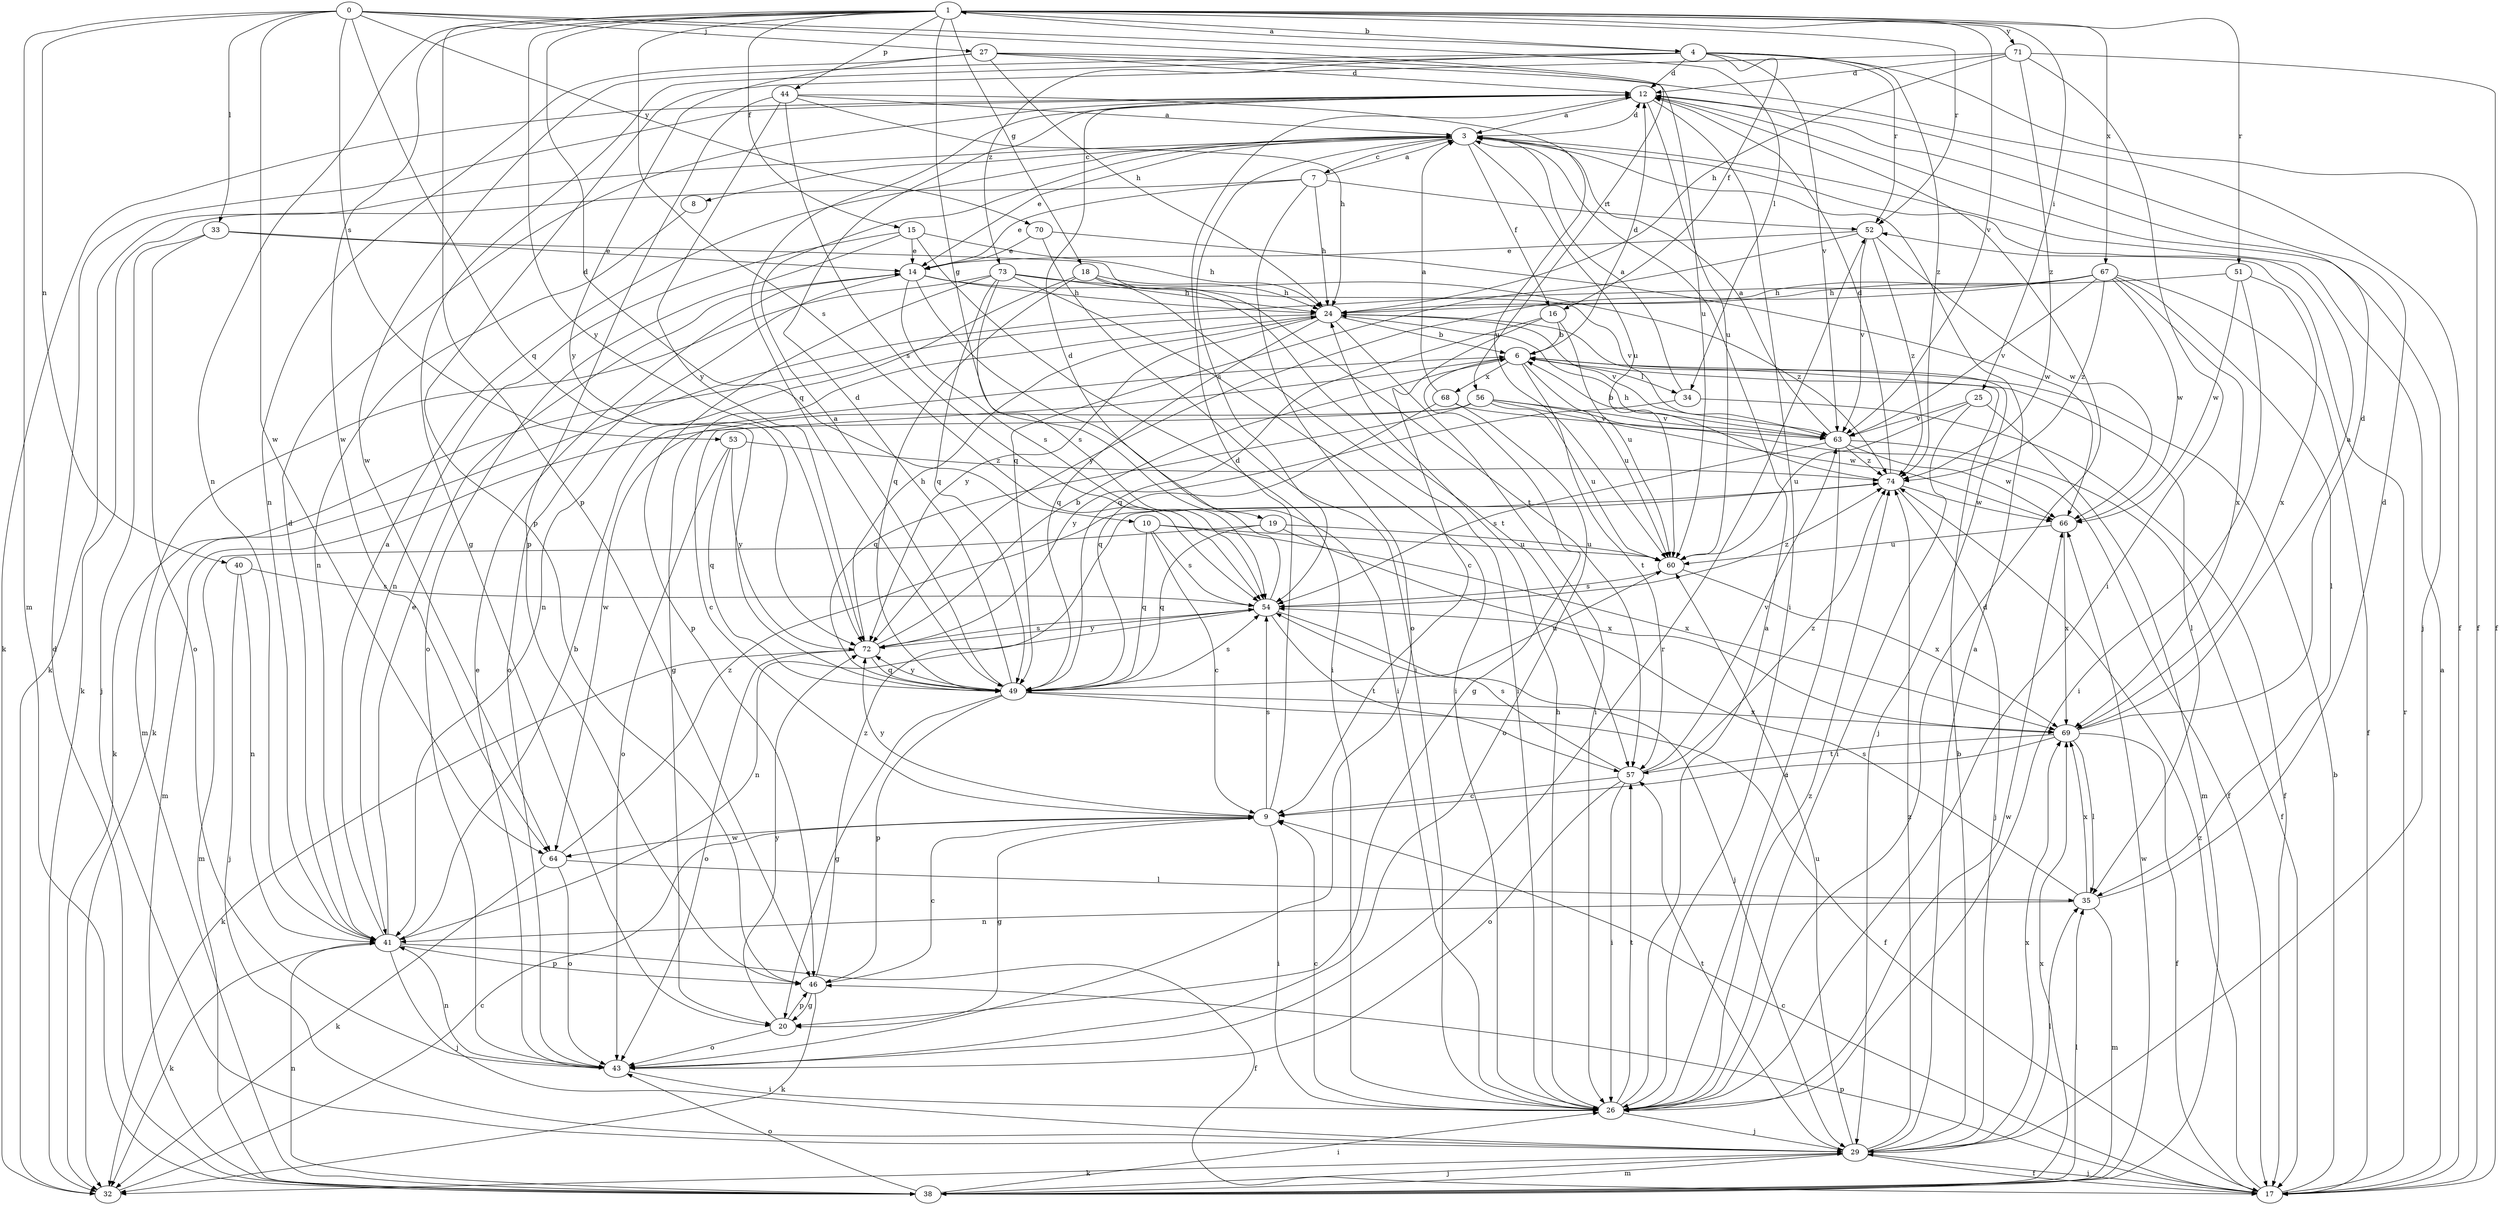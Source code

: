 strict digraph  {
0;
1;
3;
4;
6;
7;
8;
9;
10;
12;
14;
15;
16;
17;
18;
19;
20;
24;
25;
26;
27;
29;
32;
33;
34;
35;
38;
40;
41;
43;
44;
46;
49;
51;
52;
53;
54;
56;
57;
60;
63;
64;
66;
67;
68;
69;
70;
71;
72;
73;
74;
0 -> 27  [label=j];
0 -> 33  [label=l];
0 -> 34  [label=l];
0 -> 38  [label=m];
0 -> 40  [label=n];
0 -> 49  [label=q];
0 -> 53  [label=s];
0 -> 56  [label=t];
0 -> 64  [label=w];
0 -> 70  [label=y];
1 -> 4  [label=b];
1 -> 10  [label=d];
1 -> 15  [label=f];
1 -> 18  [label=g];
1 -> 19  [label=g];
1 -> 25  [label=i];
1 -> 41  [label=n];
1 -> 44  [label=p];
1 -> 46  [label=p];
1 -> 51  [label=r];
1 -> 52  [label=r];
1 -> 54  [label=s];
1 -> 63  [label=v];
1 -> 64  [label=w];
1 -> 67  [label=x];
1 -> 71  [label=y];
1 -> 72  [label=y];
3 -> 7  [label=c];
3 -> 8  [label=c];
3 -> 12  [label=d];
3 -> 14  [label=e];
3 -> 16  [label=f];
3 -> 32  [label=k];
3 -> 54  [label=s];
3 -> 60  [label=u];
4 -> 1  [label=a];
4 -> 12  [label=d];
4 -> 16  [label=f];
4 -> 17  [label=f];
4 -> 20  [label=g];
4 -> 52  [label=r];
4 -> 63  [label=v];
4 -> 64  [label=w];
4 -> 73  [label=z];
4 -> 74  [label=z];
6 -> 12  [label=d];
6 -> 20  [label=g];
6 -> 34  [label=l];
6 -> 35  [label=l];
6 -> 57  [label=t];
6 -> 60  [label=u];
6 -> 64  [label=w];
6 -> 68  [label=x];
7 -> 3  [label=a];
7 -> 14  [label=e];
7 -> 24  [label=h];
7 -> 32  [label=k];
7 -> 43  [label=o];
7 -> 52  [label=r];
8 -> 41  [label=n];
9 -> 12  [label=d];
9 -> 20  [label=g];
9 -> 26  [label=i];
9 -> 54  [label=s];
9 -> 64  [label=w];
9 -> 72  [label=y];
10 -> 9  [label=c];
10 -> 49  [label=q];
10 -> 54  [label=s];
10 -> 60  [label=u];
10 -> 69  [label=x];
12 -> 3  [label=a];
12 -> 26  [label=i];
12 -> 29  [label=j];
12 -> 32  [label=k];
12 -> 49  [label=q];
12 -> 60  [label=u];
14 -> 24  [label=h];
14 -> 26  [label=i];
14 -> 43  [label=o];
14 -> 54  [label=s];
14 -> 63  [label=v];
15 -> 14  [label=e];
15 -> 24  [label=h];
15 -> 26  [label=i];
15 -> 41  [label=n];
15 -> 43  [label=o];
16 -> 6  [label=b];
16 -> 9  [label=c];
16 -> 49  [label=q];
16 -> 60  [label=u];
17 -> 3  [label=a];
17 -> 6  [label=b];
17 -> 9  [label=c];
17 -> 29  [label=j];
17 -> 46  [label=p];
17 -> 52  [label=r];
17 -> 74  [label=z];
18 -> 24  [label=h];
18 -> 26  [label=i];
18 -> 41  [label=n];
18 -> 49  [label=q];
18 -> 57  [label=t];
19 -> 38  [label=m];
19 -> 49  [label=q];
19 -> 60  [label=u];
19 -> 69  [label=x];
20 -> 43  [label=o];
20 -> 46  [label=p];
20 -> 72  [label=y];
24 -> 6  [label=b];
24 -> 20  [label=g];
24 -> 26  [label=i];
24 -> 29  [label=j];
24 -> 32  [label=k];
24 -> 49  [label=q];
24 -> 63  [label=v];
24 -> 72  [label=y];
25 -> 26  [label=i];
25 -> 38  [label=m];
25 -> 60  [label=u];
25 -> 63  [label=v];
26 -> 3  [label=a];
26 -> 9  [label=c];
26 -> 12  [label=d];
26 -> 24  [label=h];
26 -> 29  [label=j];
26 -> 57  [label=t];
26 -> 66  [label=w];
26 -> 74  [label=z];
27 -> 12  [label=d];
27 -> 17  [label=f];
27 -> 24  [label=h];
27 -> 41  [label=n];
27 -> 60  [label=u];
27 -> 72  [label=y];
29 -> 3  [label=a];
29 -> 6  [label=b];
29 -> 17  [label=f];
29 -> 32  [label=k];
29 -> 35  [label=l];
29 -> 38  [label=m];
29 -> 57  [label=t];
29 -> 60  [label=u];
29 -> 69  [label=x];
29 -> 74  [label=z];
32 -> 9  [label=c];
33 -> 14  [label=e];
33 -> 29  [label=j];
33 -> 43  [label=o];
33 -> 57  [label=t];
34 -> 3  [label=a];
34 -> 17  [label=f];
34 -> 72  [label=y];
35 -> 12  [label=d];
35 -> 38  [label=m];
35 -> 41  [label=n];
35 -> 54  [label=s];
35 -> 69  [label=x];
38 -> 12  [label=d];
38 -> 26  [label=i];
38 -> 29  [label=j];
38 -> 35  [label=l];
38 -> 41  [label=n];
38 -> 43  [label=o];
38 -> 66  [label=w];
38 -> 69  [label=x];
40 -> 29  [label=j];
40 -> 41  [label=n];
40 -> 54  [label=s];
41 -> 3  [label=a];
41 -> 6  [label=b];
41 -> 12  [label=d];
41 -> 14  [label=e];
41 -> 17  [label=f];
41 -> 29  [label=j];
41 -> 32  [label=k];
41 -> 46  [label=p];
43 -> 14  [label=e];
43 -> 26  [label=i];
43 -> 41  [label=n];
43 -> 52  [label=r];
44 -> 3  [label=a];
44 -> 24  [label=h];
44 -> 46  [label=p];
44 -> 54  [label=s];
44 -> 60  [label=u];
44 -> 72  [label=y];
46 -> 9  [label=c];
46 -> 20  [label=g];
46 -> 32  [label=k];
46 -> 74  [label=z];
49 -> 3  [label=a];
49 -> 12  [label=d];
49 -> 17  [label=f];
49 -> 20  [label=g];
49 -> 46  [label=p];
49 -> 54  [label=s];
49 -> 60  [label=u];
49 -> 69  [label=x];
49 -> 72  [label=y];
51 -> 24  [label=h];
51 -> 26  [label=i];
51 -> 66  [label=w];
51 -> 69  [label=x];
52 -> 14  [label=e];
52 -> 49  [label=q];
52 -> 63  [label=v];
52 -> 66  [label=w];
52 -> 74  [label=z];
53 -> 43  [label=o];
53 -> 49  [label=q];
53 -> 72  [label=y];
53 -> 74  [label=z];
54 -> 12  [label=d];
54 -> 29  [label=j];
54 -> 41  [label=n];
54 -> 57  [label=t];
54 -> 72  [label=y];
54 -> 74  [label=z];
56 -> 9  [label=c];
56 -> 17  [label=f];
56 -> 38  [label=m];
56 -> 49  [label=q];
56 -> 60  [label=u];
56 -> 63  [label=v];
56 -> 66  [label=w];
57 -> 9  [label=c];
57 -> 26  [label=i];
57 -> 43  [label=o];
57 -> 54  [label=s];
57 -> 63  [label=v];
57 -> 74  [label=z];
60 -> 54  [label=s];
60 -> 69  [label=x];
63 -> 3  [label=a];
63 -> 6  [label=b];
63 -> 17  [label=f];
63 -> 26  [label=i];
63 -> 54  [label=s];
63 -> 66  [label=w];
63 -> 74  [label=z];
64 -> 32  [label=k];
64 -> 35  [label=l];
64 -> 43  [label=o];
64 -> 74  [label=z];
66 -> 60  [label=u];
66 -> 69  [label=x];
67 -> 17  [label=f];
67 -> 24  [label=h];
67 -> 32  [label=k];
67 -> 35  [label=l];
67 -> 63  [label=v];
67 -> 66  [label=w];
67 -> 69  [label=x];
67 -> 72  [label=y];
67 -> 74  [label=z];
68 -> 3  [label=a];
68 -> 43  [label=o];
68 -> 49  [label=q];
68 -> 63  [label=v];
69 -> 3  [label=a];
69 -> 9  [label=c];
69 -> 12  [label=d];
69 -> 17  [label=f];
69 -> 35  [label=l];
69 -> 57  [label=t];
70 -> 14  [label=e];
70 -> 26  [label=i];
70 -> 66  [label=w];
71 -> 12  [label=d];
71 -> 17  [label=f];
71 -> 24  [label=h];
71 -> 26  [label=i];
71 -> 46  [label=p];
71 -> 74  [label=z];
72 -> 6  [label=b];
72 -> 24  [label=h];
72 -> 32  [label=k];
72 -> 43  [label=o];
72 -> 49  [label=q];
72 -> 54  [label=s];
73 -> 24  [label=h];
73 -> 26  [label=i];
73 -> 38  [label=m];
73 -> 46  [label=p];
73 -> 49  [label=q];
73 -> 54  [label=s];
73 -> 74  [label=z];
74 -> 12  [label=d];
74 -> 24  [label=h];
74 -> 29  [label=j];
74 -> 66  [label=w];
}

